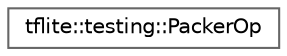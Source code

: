 digraph "Graphical Class Hierarchy"
{
 // LATEX_PDF_SIZE
  bgcolor="transparent";
  edge [fontname=Helvetica,fontsize=10,labelfontname=Helvetica,labelfontsize=10];
  node [fontname=Helvetica,fontsize=10,shape=box,height=0.2,width=0.4];
  rankdir="LR";
  Node0 [id="Node000000",label="tflite::testing::PackerOp",height=0.2,width=0.4,color="grey40", fillcolor="white", style="filled",URL="$classtflite_1_1testing_1_1_packer_op.html",tooltip=" "];
}

